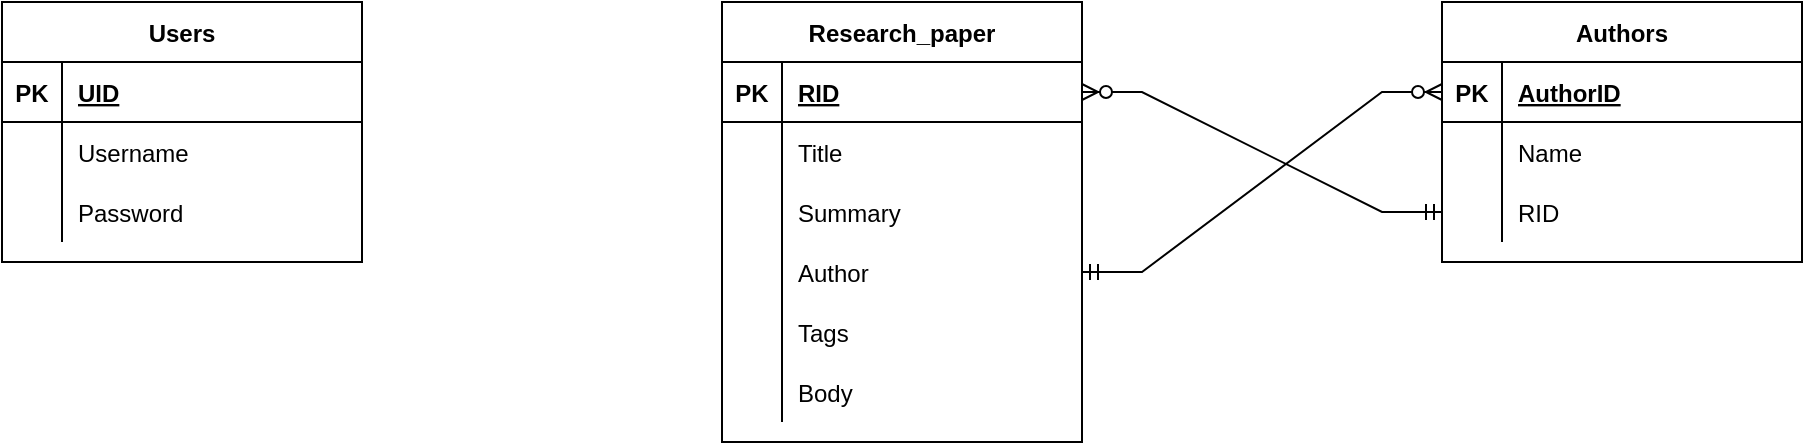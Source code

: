 <mxfile version="16.1.0" type="github">
  <diagram id="C5RBs43oDa-KdzZeNtuy" name="Page-1">
    <mxGraphModel dx="974" dy="522" grid="1" gridSize="10" guides="1" tooltips="1" connect="1" arrows="1" fold="1" page="1" pageScale="1" pageWidth="827" pageHeight="1169" math="0" shadow="0">
      <root>
        <mxCell id="WIyWlLk6GJQsqaUBKTNV-0" />
        <mxCell id="WIyWlLk6GJQsqaUBKTNV-1" parent="WIyWlLk6GJQsqaUBKTNV-0" />
        <mxCell id="FVVhGVSl8HU4qvVA3VLK-6" value="Users" style="shape=table;startSize=30;container=1;collapsible=1;childLayout=tableLayout;fixedRows=1;rowLines=0;fontStyle=1;align=center;resizeLast=1;" parent="WIyWlLk6GJQsqaUBKTNV-1" vertex="1">
          <mxGeometry x="120" y="240" width="180" height="130" as="geometry" />
        </mxCell>
        <mxCell id="FVVhGVSl8HU4qvVA3VLK-7" value="" style="shape=partialRectangle;collapsible=0;dropTarget=0;pointerEvents=0;fillColor=none;top=0;left=0;bottom=1;right=0;points=[[0,0.5],[1,0.5]];portConstraint=eastwest;" parent="FVVhGVSl8HU4qvVA3VLK-6" vertex="1">
          <mxGeometry y="30" width="180" height="30" as="geometry" />
        </mxCell>
        <mxCell id="FVVhGVSl8HU4qvVA3VLK-8" value="PK" style="shape=partialRectangle;connectable=0;fillColor=none;top=0;left=0;bottom=0;right=0;fontStyle=1;overflow=hidden;" parent="FVVhGVSl8HU4qvVA3VLK-7" vertex="1">
          <mxGeometry width="30" height="30" as="geometry">
            <mxRectangle width="30" height="30" as="alternateBounds" />
          </mxGeometry>
        </mxCell>
        <mxCell id="FVVhGVSl8HU4qvVA3VLK-9" value="UID" style="shape=partialRectangle;connectable=0;fillColor=none;top=0;left=0;bottom=0;right=0;align=left;spacingLeft=6;fontStyle=5;overflow=hidden;" parent="FVVhGVSl8HU4qvVA3VLK-7" vertex="1">
          <mxGeometry x="30" width="150" height="30" as="geometry">
            <mxRectangle width="150" height="30" as="alternateBounds" />
          </mxGeometry>
        </mxCell>
        <mxCell id="FVVhGVSl8HU4qvVA3VLK-10" value="" style="shape=partialRectangle;collapsible=0;dropTarget=0;pointerEvents=0;fillColor=none;top=0;left=0;bottom=0;right=0;points=[[0,0.5],[1,0.5]];portConstraint=eastwest;" parent="FVVhGVSl8HU4qvVA3VLK-6" vertex="1">
          <mxGeometry y="60" width="180" height="30" as="geometry" />
        </mxCell>
        <mxCell id="FVVhGVSl8HU4qvVA3VLK-11" value="" style="shape=partialRectangle;connectable=0;fillColor=none;top=0;left=0;bottom=0;right=0;editable=1;overflow=hidden;" parent="FVVhGVSl8HU4qvVA3VLK-10" vertex="1">
          <mxGeometry width="30" height="30" as="geometry">
            <mxRectangle width="30" height="30" as="alternateBounds" />
          </mxGeometry>
        </mxCell>
        <mxCell id="FVVhGVSl8HU4qvVA3VLK-12" value="Username" style="shape=partialRectangle;connectable=0;fillColor=none;top=0;left=0;bottom=0;right=0;align=left;spacingLeft=6;overflow=hidden;" parent="FVVhGVSl8HU4qvVA3VLK-10" vertex="1">
          <mxGeometry x="30" width="150" height="30" as="geometry">
            <mxRectangle width="150" height="30" as="alternateBounds" />
          </mxGeometry>
        </mxCell>
        <mxCell id="FVVhGVSl8HU4qvVA3VLK-13" value="" style="shape=partialRectangle;collapsible=0;dropTarget=0;pointerEvents=0;fillColor=none;top=0;left=0;bottom=0;right=0;points=[[0,0.5],[1,0.5]];portConstraint=eastwest;" parent="FVVhGVSl8HU4qvVA3VLK-6" vertex="1">
          <mxGeometry y="90" width="180" height="30" as="geometry" />
        </mxCell>
        <mxCell id="FVVhGVSl8HU4qvVA3VLK-14" value="" style="shape=partialRectangle;connectable=0;fillColor=none;top=0;left=0;bottom=0;right=0;editable=1;overflow=hidden;" parent="FVVhGVSl8HU4qvVA3VLK-13" vertex="1">
          <mxGeometry width="30" height="30" as="geometry">
            <mxRectangle width="30" height="30" as="alternateBounds" />
          </mxGeometry>
        </mxCell>
        <mxCell id="FVVhGVSl8HU4qvVA3VLK-15" value="Password" style="shape=partialRectangle;connectable=0;fillColor=none;top=0;left=0;bottom=0;right=0;align=left;spacingLeft=6;overflow=hidden;" parent="FVVhGVSl8HU4qvVA3VLK-13" vertex="1">
          <mxGeometry x="30" width="150" height="30" as="geometry">
            <mxRectangle width="150" height="30" as="alternateBounds" />
          </mxGeometry>
        </mxCell>
        <mxCell id="FVVhGVSl8HU4qvVA3VLK-19" value="Research_paper" style="shape=table;startSize=30;container=1;collapsible=1;childLayout=tableLayout;fixedRows=1;rowLines=0;fontStyle=1;align=center;resizeLast=1;" parent="WIyWlLk6GJQsqaUBKTNV-1" vertex="1">
          <mxGeometry x="480" y="240" width="180" height="220" as="geometry" />
        </mxCell>
        <mxCell id="FVVhGVSl8HU4qvVA3VLK-20" value="" style="shape=partialRectangle;collapsible=0;dropTarget=0;pointerEvents=0;fillColor=none;top=0;left=0;bottom=1;right=0;points=[[0,0.5],[1,0.5]];portConstraint=eastwest;" parent="FVVhGVSl8HU4qvVA3VLK-19" vertex="1">
          <mxGeometry y="30" width="180" height="30" as="geometry" />
        </mxCell>
        <mxCell id="FVVhGVSl8HU4qvVA3VLK-21" value="PK" style="shape=partialRectangle;connectable=0;fillColor=none;top=0;left=0;bottom=0;right=0;fontStyle=1;overflow=hidden;" parent="FVVhGVSl8HU4qvVA3VLK-20" vertex="1">
          <mxGeometry width="30" height="30" as="geometry">
            <mxRectangle width="30" height="30" as="alternateBounds" />
          </mxGeometry>
        </mxCell>
        <mxCell id="FVVhGVSl8HU4qvVA3VLK-22" value="RID" style="shape=partialRectangle;connectable=0;fillColor=none;top=0;left=0;bottom=0;right=0;align=left;spacingLeft=6;fontStyle=5;overflow=hidden;" parent="FVVhGVSl8HU4qvVA3VLK-20" vertex="1">
          <mxGeometry x="30" width="150" height="30" as="geometry">
            <mxRectangle width="150" height="30" as="alternateBounds" />
          </mxGeometry>
        </mxCell>
        <mxCell id="FVVhGVSl8HU4qvVA3VLK-23" value="" style="shape=partialRectangle;collapsible=0;dropTarget=0;pointerEvents=0;fillColor=none;top=0;left=0;bottom=0;right=0;points=[[0,0.5],[1,0.5]];portConstraint=eastwest;" parent="FVVhGVSl8HU4qvVA3VLK-19" vertex="1">
          <mxGeometry y="60" width="180" height="30" as="geometry" />
        </mxCell>
        <mxCell id="FVVhGVSl8HU4qvVA3VLK-24" value="" style="shape=partialRectangle;connectable=0;fillColor=none;top=0;left=0;bottom=0;right=0;editable=1;overflow=hidden;" parent="FVVhGVSl8HU4qvVA3VLK-23" vertex="1">
          <mxGeometry width="30" height="30" as="geometry">
            <mxRectangle width="30" height="30" as="alternateBounds" />
          </mxGeometry>
        </mxCell>
        <mxCell id="FVVhGVSl8HU4qvVA3VLK-25" value="Title" style="shape=partialRectangle;connectable=0;fillColor=none;top=0;left=0;bottom=0;right=0;align=left;spacingLeft=6;overflow=hidden;" parent="FVVhGVSl8HU4qvVA3VLK-23" vertex="1">
          <mxGeometry x="30" width="150" height="30" as="geometry">
            <mxRectangle width="150" height="30" as="alternateBounds" />
          </mxGeometry>
        </mxCell>
        <mxCell id="FVVhGVSl8HU4qvVA3VLK-26" value="" style="shape=partialRectangle;collapsible=0;dropTarget=0;pointerEvents=0;fillColor=none;top=0;left=0;bottom=0;right=0;points=[[0,0.5],[1,0.5]];portConstraint=eastwest;" parent="FVVhGVSl8HU4qvVA3VLK-19" vertex="1">
          <mxGeometry y="90" width="180" height="30" as="geometry" />
        </mxCell>
        <mxCell id="FVVhGVSl8HU4qvVA3VLK-27" value="" style="shape=partialRectangle;connectable=0;fillColor=none;top=0;left=0;bottom=0;right=0;editable=1;overflow=hidden;" parent="FVVhGVSl8HU4qvVA3VLK-26" vertex="1">
          <mxGeometry width="30" height="30" as="geometry">
            <mxRectangle width="30" height="30" as="alternateBounds" />
          </mxGeometry>
        </mxCell>
        <mxCell id="FVVhGVSl8HU4qvVA3VLK-28" value="Summary" style="shape=partialRectangle;connectable=0;fillColor=none;top=0;left=0;bottom=0;right=0;align=left;spacingLeft=6;overflow=hidden;" parent="FVVhGVSl8HU4qvVA3VLK-26" vertex="1">
          <mxGeometry x="30" width="150" height="30" as="geometry">
            <mxRectangle width="150" height="30" as="alternateBounds" />
          </mxGeometry>
        </mxCell>
        <mxCell id="FVVhGVSl8HU4qvVA3VLK-29" value="" style="shape=partialRectangle;collapsible=0;dropTarget=0;pointerEvents=0;fillColor=none;top=0;left=0;bottom=0;right=0;points=[[0,0.5],[1,0.5]];portConstraint=eastwest;" parent="FVVhGVSl8HU4qvVA3VLK-19" vertex="1">
          <mxGeometry y="120" width="180" height="30" as="geometry" />
        </mxCell>
        <mxCell id="FVVhGVSl8HU4qvVA3VLK-30" value="" style="shape=partialRectangle;connectable=0;fillColor=none;top=0;left=0;bottom=0;right=0;editable=1;overflow=hidden;" parent="FVVhGVSl8HU4qvVA3VLK-29" vertex="1">
          <mxGeometry width="30" height="30" as="geometry">
            <mxRectangle width="30" height="30" as="alternateBounds" />
          </mxGeometry>
        </mxCell>
        <mxCell id="FVVhGVSl8HU4qvVA3VLK-31" value="Author" style="shape=partialRectangle;connectable=0;fillColor=none;top=0;left=0;bottom=0;right=0;align=left;spacingLeft=6;overflow=hidden;" parent="FVVhGVSl8HU4qvVA3VLK-29" vertex="1">
          <mxGeometry x="30" width="150" height="30" as="geometry">
            <mxRectangle width="150" height="30" as="alternateBounds" />
          </mxGeometry>
        </mxCell>
        <mxCell id="FVVhGVSl8HU4qvVA3VLK-54" style="shape=partialRectangle;collapsible=0;dropTarget=0;pointerEvents=0;fillColor=none;top=0;left=0;bottom=0;right=0;points=[[0,0.5],[1,0.5]];portConstraint=eastwest;" parent="FVVhGVSl8HU4qvVA3VLK-19" vertex="1">
          <mxGeometry y="150" width="180" height="30" as="geometry" />
        </mxCell>
        <mxCell id="FVVhGVSl8HU4qvVA3VLK-55" style="shape=partialRectangle;connectable=0;fillColor=none;top=0;left=0;bottom=0;right=0;editable=1;overflow=hidden;" parent="FVVhGVSl8HU4qvVA3VLK-54" vertex="1">
          <mxGeometry width="30" height="30" as="geometry">
            <mxRectangle width="30" height="30" as="alternateBounds" />
          </mxGeometry>
        </mxCell>
        <mxCell id="FVVhGVSl8HU4qvVA3VLK-56" value="Tags" style="shape=partialRectangle;connectable=0;fillColor=none;top=0;left=0;bottom=0;right=0;align=left;spacingLeft=6;overflow=hidden;" parent="FVVhGVSl8HU4qvVA3VLK-54" vertex="1">
          <mxGeometry x="30" width="150" height="30" as="geometry">
            <mxRectangle width="150" height="30" as="alternateBounds" />
          </mxGeometry>
        </mxCell>
        <mxCell id="FVVhGVSl8HU4qvVA3VLK-51" style="shape=partialRectangle;collapsible=0;dropTarget=0;pointerEvents=0;fillColor=none;top=0;left=0;bottom=0;right=0;points=[[0,0.5],[1,0.5]];portConstraint=eastwest;" parent="FVVhGVSl8HU4qvVA3VLK-19" vertex="1">
          <mxGeometry y="180" width="180" height="30" as="geometry" />
        </mxCell>
        <mxCell id="FVVhGVSl8HU4qvVA3VLK-52" style="shape=partialRectangle;connectable=0;fillColor=none;top=0;left=0;bottom=0;right=0;editable=1;overflow=hidden;" parent="FVVhGVSl8HU4qvVA3VLK-51" vertex="1">
          <mxGeometry width="30" height="30" as="geometry">
            <mxRectangle width="30" height="30" as="alternateBounds" />
          </mxGeometry>
        </mxCell>
        <mxCell id="FVVhGVSl8HU4qvVA3VLK-53" value="Body" style="shape=partialRectangle;connectable=0;fillColor=none;top=0;left=0;bottom=0;right=0;align=left;spacingLeft=6;overflow=hidden;" parent="FVVhGVSl8HU4qvVA3VLK-51" vertex="1">
          <mxGeometry x="30" width="150" height="30" as="geometry">
            <mxRectangle width="150" height="30" as="alternateBounds" />
          </mxGeometry>
        </mxCell>
        <mxCell id="FVVhGVSl8HU4qvVA3VLK-32" value="Authors" style="shape=table;startSize=30;container=1;collapsible=1;childLayout=tableLayout;fixedRows=1;rowLines=0;fontStyle=1;align=center;resizeLast=1;" parent="WIyWlLk6GJQsqaUBKTNV-1" vertex="1">
          <mxGeometry x="840" y="240" width="180" height="130" as="geometry" />
        </mxCell>
        <mxCell id="FVVhGVSl8HU4qvVA3VLK-33" value="" style="shape=partialRectangle;collapsible=0;dropTarget=0;pointerEvents=0;fillColor=none;top=0;left=0;bottom=1;right=0;points=[[0,0.5],[1,0.5]];portConstraint=eastwest;" parent="FVVhGVSl8HU4qvVA3VLK-32" vertex="1">
          <mxGeometry y="30" width="180" height="30" as="geometry" />
        </mxCell>
        <mxCell id="FVVhGVSl8HU4qvVA3VLK-34" value="PK" style="shape=partialRectangle;connectable=0;fillColor=none;top=0;left=0;bottom=0;right=0;fontStyle=1;overflow=hidden;" parent="FVVhGVSl8HU4qvVA3VLK-33" vertex="1">
          <mxGeometry width="30" height="30" as="geometry">
            <mxRectangle width="30" height="30" as="alternateBounds" />
          </mxGeometry>
        </mxCell>
        <mxCell id="FVVhGVSl8HU4qvVA3VLK-35" value="AuthorID" style="shape=partialRectangle;connectable=0;fillColor=none;top=0;left=0;bottom=0;right=0;align=left;spacingLeft=6;fontStyle=5;overflow=hidden;" parent="FVVhGVSl8HU4qvVA3VLK-33" vertex="1">
          <mxGeometry x="30" width="150" height="30" as="geometry">
            <mxRectangle width="150" height="30" as="alternateBounds" />
          </mxGeometry>
        </mxCell>
        <mxCell id="FVVhGVSl8HU4qvVA3VLK-36" value="" style="shape=partialRectangle;collapsible=0;dropTarget=0;pointerEvents=0;fillColor=none;top=0;left=0;bottom=0;right=0;points=[[0,0.5],[1,0.5]];portConstraint=eastwest;" parent="FVVhGVSl8HU4qvVA3VLK-32" vertex="1">
          <mxGeometry y="60" width="180" height="30" as="geometry" />
        </mxCell>
        <mxCell id="FVVhGVSl8HU4qvVA3VLK-37" value="" style="shape=partialRectangle;connectable=0;fillColor=none;top=0;left=0;bottom=0;right=0;editable=1;overflow=hidden;" parent="FVVhGVSl8HU4qvVA3VLK-36" vertex="1">
          <mxGeometry width="30" height="30" as="geometry">
            <mxRectangle width="30" height="30" as="alternateBounds" />
          </mxGeometry>
        </mxCell>
        <mxCell id="FVVhGVSl8HU4qvVA3VLK-38" value="Name" style="shape=partialRectangle;connectable=0;fillColor=none;top=0;left=0;bottom=0;right=0;align=left;spacingLeft=6;overflow=hidden;" parent="FVVhGVSl8HU4qvVA3VLK-36" vertex="1">
          <mxGeometry x="30" width="150" height="30" as="geometry">
            <mxRectangle width="150" height="30" as="alternateBounds" />
          </mxGeometry>
        </mxCell>
        <mxCell id="FVVhGVSl8HU4qvVA3VLK-39" value="" style="shape=partialRectangle;collapsible=0;dropTarget=0;pointerEvents=0;fillColor=none;top=0;left=0;bottom=0;right=0;points=[[0,0.5],[1,0.5]];portConstraint=eastwest;" parent="FVVhGVSl8HU4qvVA3VLK-32" vertex="1">
          <mxGeometry y="90" width="180" height="30" as="geometry" />
        </mxCell>
        <mxCell id="FVVhGVSl8HU4qvVA3VLK-40" value="" style="shape=partialRectangle;connectable=0;fillColor=none;top=0;left=0;bottom=0;right=0;editable=1;overflow=hidden;" parent="FVVhGVSl8HU4qvVA3VLK-39" vertex="1">
          <mxGeometry width="30" height="30" as="geometry">
            <mxRectangle width="30" height="30" as="alternateBounds" />
          </mxGeometry>
        </mxCell>
        <mxCell id="FVVhGVSl8HU4qvVA3VLK-41" value="RID" style="shape=partialRectangle;connectable=0;fillColor=none;top=0;left=0;bottom=0;right=0;align=left;spacingLeft=6;overflow=hidden;" parent="FVVhGVSl8HU4qvVA3VLK-39" vertex="1">
          <mxGeometry x="30" width="150" height="30" as="geometry">
            <mxRectangle width="150" height="30" as="alternateBounds" />
          </mxGeometry>
        </mxCell>
        <mxCell id="FVVhGVSl8HU4qvVA3VLK-58" value="" style="edgeStyle=entityRelationEdgeStyle;fontSize=12;html=1;endArrow=ERzeroToMany;startArrow=ERmandOne;rounded=0;entryX=0;entryY=0.5;entryDx=0;entryDy=0;exitX=1;exitY=0.5;exitDx=0;exitDy=0;" parent="WIyWlLk6GJQsqaUBKTNV-1" source="FVVhGVSl8HU4qvVA3VLK-29" target="FVVhGVSl8HU4qvVA3VLK-33" edge="1">
          <mxGeometry width="100" height="100" relative="1" as="geometry">
            <mxPoint x="660" y="380" as="sourcePoint" />
            <mxPoint x="760" y="280" as="targetPoint" />
          </mxGeometry>
        </mxCell>
        <mxCell id="FVVhGVSl8HU4qvVA3VLK-59" value="" style="edgeStyle=entityRelationEdgeStyle;fontSize=12;html=1;endArrow=ERzeroToMany;startArrow=ERmandOne;rounded=0;entryX=1;entryY=0.5;entryDx=0;entryDy=0;exitX=0;exitY=0.5;exitDx=0;exitDy=0;" parent="WIyWlLk6GJQsqaUBKTNV-1" source="FVVhGVSl8HU4qvVA3VLK-39" target="FVVhGVSl8HU4qvVA3VLK-20" edge="1">
          <mxGeometry width="100" height="100" relative="1" as="geometry">
            <mxPoint x="740" y="340" as="sourcePoint" />
            <mxPoint x="710" y="285" as="targetPoint" />
          </mxGeometry>
        </mxCell>
      </root>
    </mxGraphModel>
  </diagram>
</mxfile>
